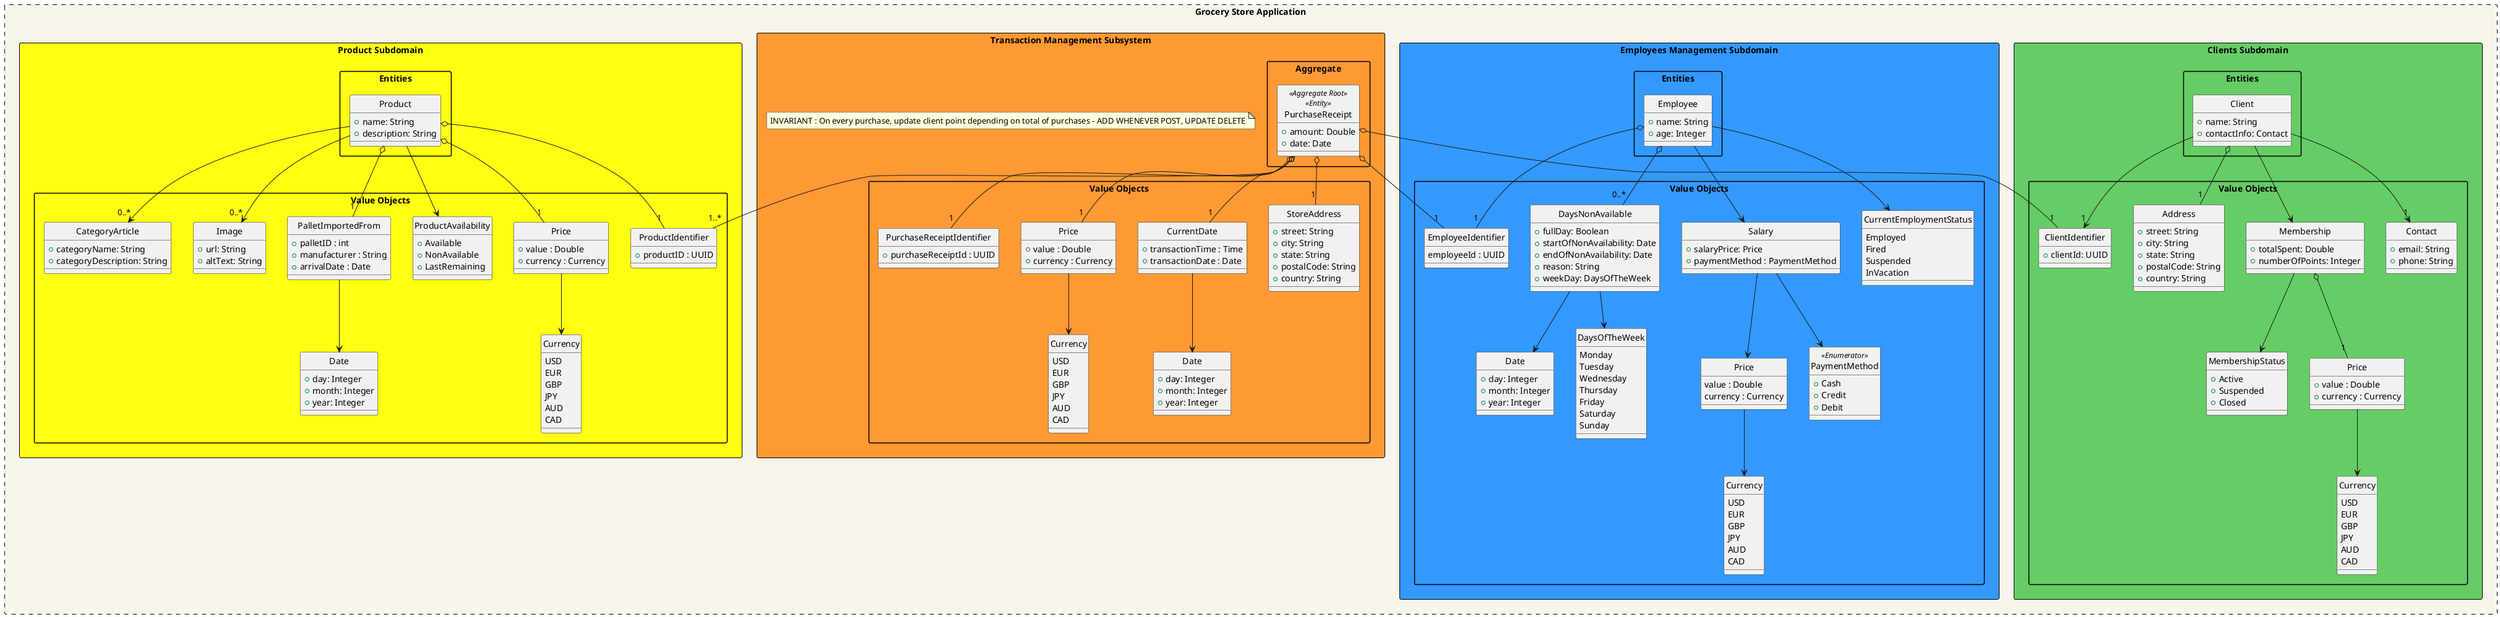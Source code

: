 @startuml
hide circle
top to bottom direction

!define ENTITY(entityName) class entityName << Entity >>
!define AGGREGATE(aggregateName) class aggregateName << Aggregate >>
!define AGGREGATE_ROOT(aggregateRootName) class aggregateRootName << Aggregate Root >>
!define AGGREGATE_ROOT_ENTITY(aggregateRootEntityName) class aggregateRootEntityName << Aggregate Root >> << Entity >>
!define VALUE_OBJECT(valueObjectName) class valueObjectName << Value Object >>
!pragma useVerticalIf on
skinparam packageStyle rectangle
skinparam rectangle {
    BackgroundColor #f7f4eb
    BorderColor Black
}
rectangle "Grocery Store Application" as BoundedContextWedding #line.dashed {
    package "Employees Management Subdomain" <<Rectangle>> #3399FF {

        package "Entities" {
            class Employee {
                + name: String
                + age: Integer
            }
        }
        package "Value Objects" {
            class DaysNonAvailable {
                + fullDay: Boolean
                + startOfNonAvailability: Date
                + endOfNonAvailability: Date
                + reason: String
                + weekDay: DaysOfTheWeek
            }
            class Date {
                + day: Integer
                + month: Integer
                + year: Integer
            }
            enum DaysOfTheWeek {
                Monday
                Tuesday
                Wednesday
                Thursday
                Friday
                Saturday
                Sunday
            }
            enum CurrentEmploymentStatus {
                Employed
                Fired
                Suspended
                InVacation
            }
            class Price {
                value : Double
                currency : Currency
            }
            enum Currency {
                USD
                EUR
                GBP
                JPY
                AUD
                CAD
            }
            class Salary {
                + salaryPrice: Price
                + paymentMethod : PaymentMethod

            }
            class PaymentMethod << Enumerator >>{
                + Cash
                + Credit
                + Debit
            }

            class EmployeeIdentifier{
                employeeId : UUID
            }
            Employee o--"1" EmployeeIdentifier

            Price --> Currency
            Salary --> Price
            Salary --> PaymentMethod
            DaysNonAvailable --> Date
        }
        Employee --> Salary
        Employee --> CurrentEmploymentStatus
        DaysNonAvailable --> DaysOfTheWeek
        Employee o--"0..*" DaysNonAvailable
    }
    package "Clients Subdomain" <<Rectangle>> #66CC66 {
        package "Entities" {
            class Client {
                + name: String
                + contactInfo: Contact
            }
        }
        package "Value Objects" {
            class Address {
                + street: String
                + city: String
                + state: String
                + postalCode: String
                + country: String
            }
            class Contact {
                + email: String
                + phone: String
            }

            class Membership {
                + totalSpent: Double
                + numberOfPoints: Integer
            }
            class ClientIdentifier {
                + clientId: UUID
            }
            class MembershipStatus{
                + Active
                + Suspended
                + Closed
            }
            class Price{
                + value : Double
                + currency : Currency
            }
            enum Currency {
                USD
                EUR
                GBP
                JPY
                AUD
                CAD
            }
            Price --> Currency
            Membership o--"1" Price
            Membership --> MembershipStatus
            Client --> Membership
            Client o--"1" Address
        }
        Client --> "1" Contact
        Client --> "1" ClientIdentifier
    }
    package "Transaction Management Subsystem" <<Rectangle>> #FF9933 {
        note "INVARIANT : On every purchase, update client point depending on total of purchases - ADD WHENEVER POST, UPDATE DELETE" as explanation

        package "Aggregate" {
            AGGREGATE_ROOT_ENTITY(PurchaseReceipt){
                + amount: Double
                + date: Date
            }
        }
        package "Value Objects" {
            class Date {
                + day: Integer
                + month: Integer
                + year: Integer
            }
            class StoreAddress {
                + street: String
                + city: String
                + state: String
                + postalCode: String
                + country: String
            }
            class CurrentDate {
                + transactionTime : Time
                + transactionDate : Date
            }
            class Price{
                + value : Double
                + currency : Currency
            }
            class PurchaseReceiptIdentifier{
                + purchaseReceiptId : UUID
            }
            enum Currency {
                USD
                EUR
                GBP
                JPY
                AUD
                CAD
            }
            Price --> Currency
            PurchaseReceipt o--"1" Price
            PurchaseReceipt o--"1" PurchaseReceiptIdentifier
            CurrentDate --> Date
        }
       PurchaseReceipt o--"1" StoreAddress

       PurchaseReceipt o--"1" CurrentDate
       PurchaseReceipt o--"1" ClientIdentifier
       PurchaseReceipt o--"1" EmployeeIdentifier

    }
    package "Product Subdomain" <<Rectangle>> #ffff11 {

        package "Entities" {
            class Product {
                + name: String
                + description: String
            }
        }
        package "Value Objects" {
            class ProductIdentifier {
                + productID : UUID
            }
            class Image {
                + url: String
                + altText: String
            }
            class CategoryArticle {
                + categoryName: String
                + categoryDescription: String
            }
            class Price{
                + value : Double
                + currency : Currency
            }
            class ProductAvailability {
                + Available
                + NonAvailable
                + LastRemaining
            }
            class Date {
                + day: Integer
                + month: Integer
                + year: Integer
            }
            class PalletImportedFrom{
                + palletID : int
                + manufacturer : String
                + arrivalDate : Date
            }
            enum Currency {
                USD
                EUR
                GBP
                JPY
                AUD
                CAD
            }
            PalletImportedFrom --> Date
            Price --> Currency
            Product o--"1" Price
            Product o--"1" PalletImportedFrom
            Product o--"1" ProductIdentifier
            Product --> ProductAvailability
            PurchaseReceipt o--"1..*" ProductIdentifier
        }
        Product --> "0..*" Image
        Product --> "0..*" CategoryArticle
    }
}

@enduml